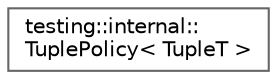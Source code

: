 digraph "Gráfico de jerarquía de clases"
{
 // LATEX_PDF_SIZE
  bgcolor="transparent";
  edge [fontname=Helvetica,fontsize=10,labelfontname=Helvetica,labelfontsize=10];
  node [fontname=Helvetica,fontsize=10,shape=box,height=0.2,width=0.4];
  rankdir="LR";
  Node0 [id="Node000000",label="testing::internal::\lTuplePolicy\< TupleT \>",height=0.2,width=0.4,color="grey40", fillcolor="white", style="filled",URL="$structtesting_1_1internal_1_1_tuple_policy.html",tooltip=" "];
}
